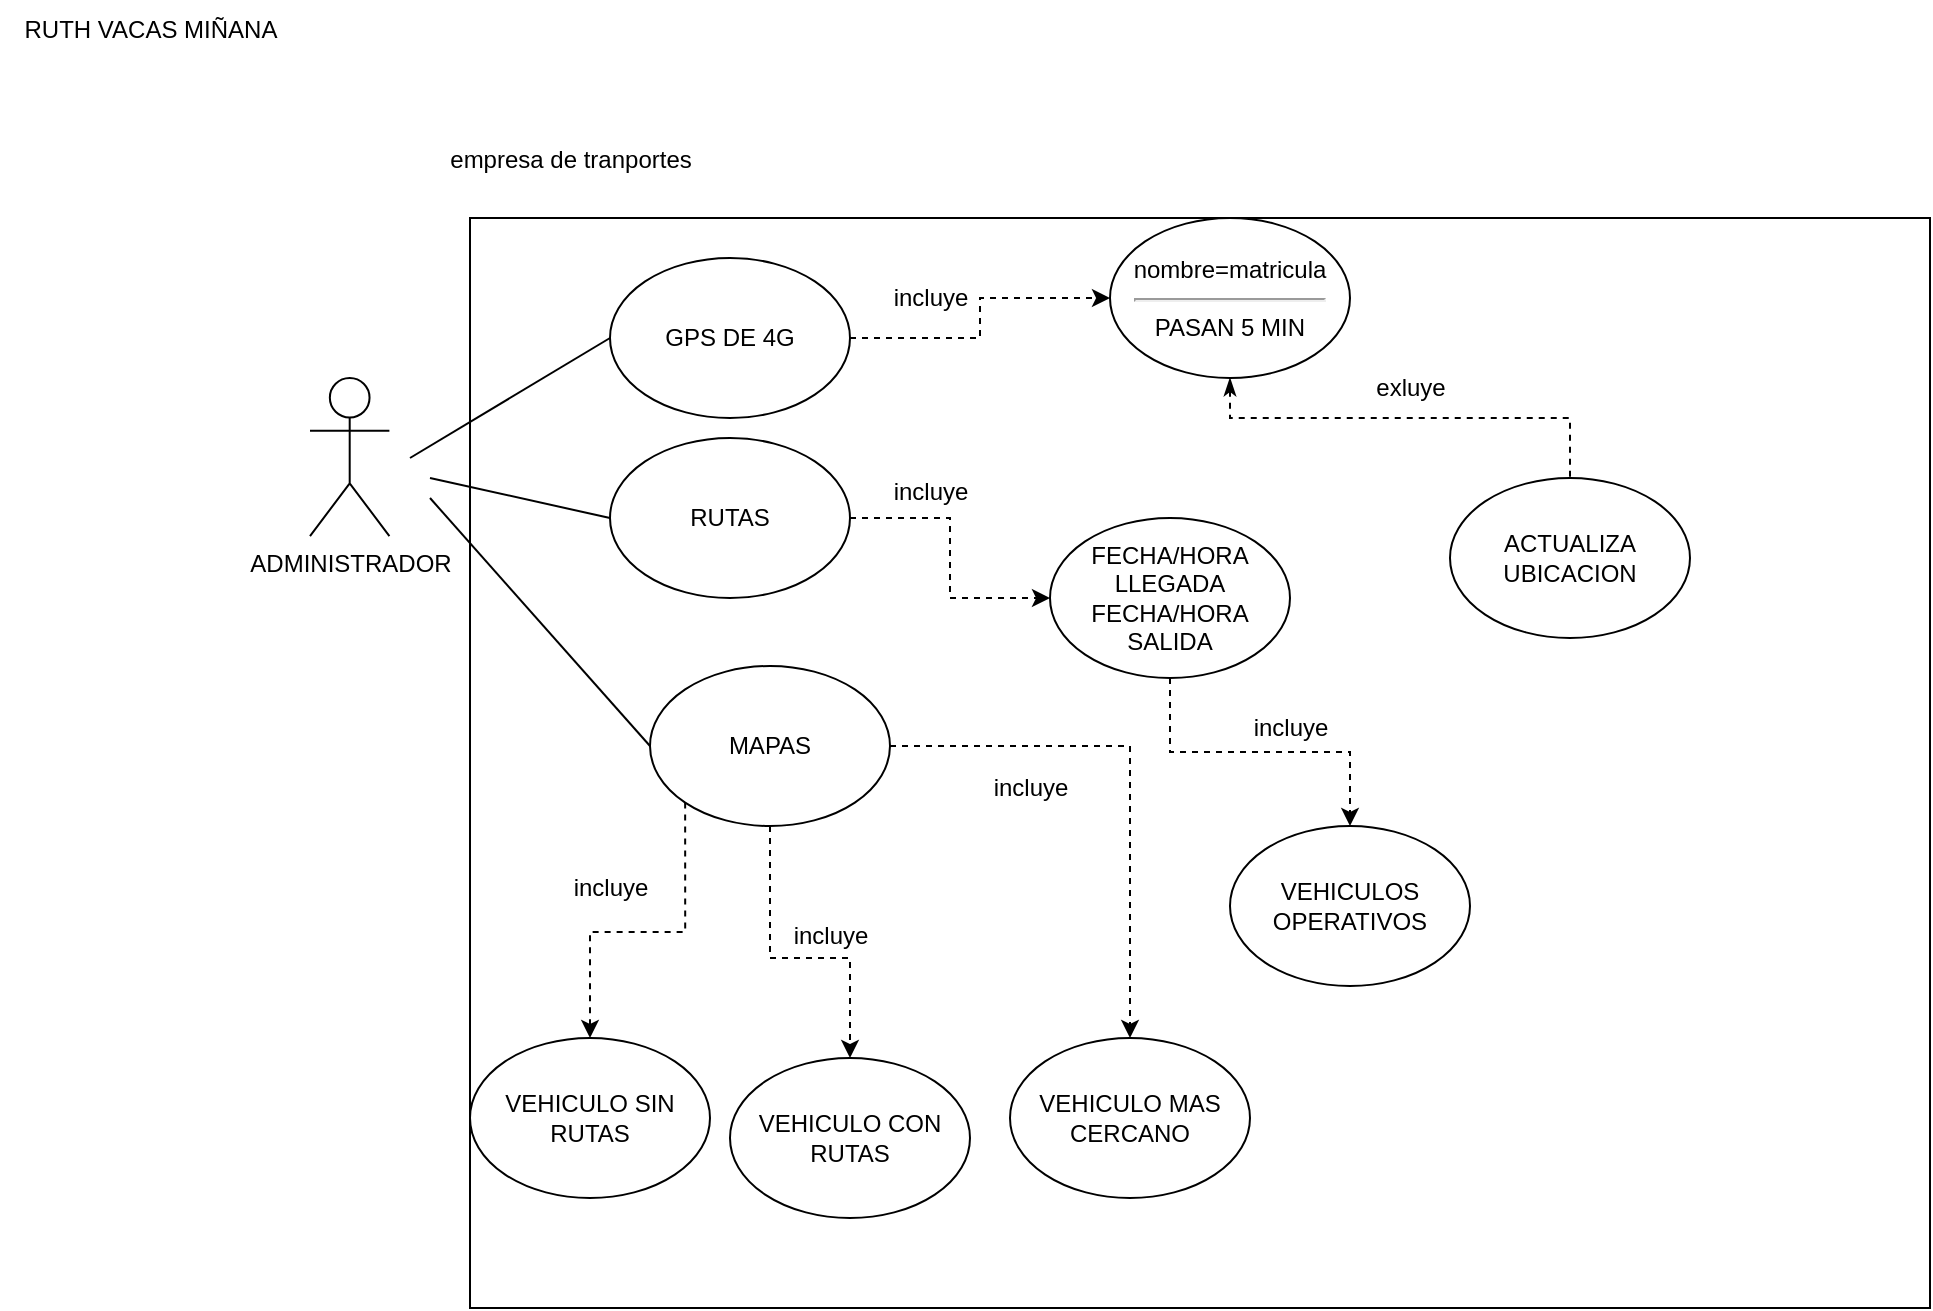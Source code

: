 <mxfile version="20.8.23" type="device"><diagram name="Página-1" id="pO6pXqxsHXvXghHKSvaQ"><mxGraphModel dx="2476" dy="1402" grid="1" gridSize="10" guides="1" tooltips="1" connect="1" arrows="1" fold="1" page="1" pageScale="1" pageWidth="1169" pageHeight="827" math="0" shadow="0"><root><mxCell id="0"/><mxCell id="1" parent="0"/><mxCell id="o2XEHQGaAS1T3LIVcP8N-1" value="RUTH VACAS MIÑANA" style="text;html=1;align=center;verticalAlign=middle;resizable=0;points=[];autosize=1;strokeColor=none;fillColor=none;" vertex="1" parent="1"><mxGeometry x="25" y="35" width="150" height="30" as="geometry"/></mxCell><mxCell id="o2XEHQGaAS1T3LIVcP8N-58" value="" style="group" vertex="1" connectable="0" parent="1"><mxGeometry x="180" y="100" width="810" height="589" as="geometry"/></mxCell><mxCell id="o2XEHQGaAS1T3LIVcP8N-3" value="empresa de tranportes" style="text;html=1;align=center;verticalAlign=middle;resizable=0;points=[];autosize=1;strokeColor=none;fillColor=none;" vertex="1" parent="o2XEHQGaAS1T3LIVcP8N-58"><mxGeometry x="59.997" width="140" height="30" as="geometry"/></mxCell><mxCell id="o2XEHQGaAS1T3LIVcP8N-4" value="" style="rounded=0;whiteSpace=wrap;html=1;fillColor=none;" vertex="1" parent="o2XEHQGaAS1T3LIVcP8N-58"><mxGeometry x="80" y="44" width="730" height="545" as="geometry"/></mxCell><mxCell id="o2XEHQGaAS1T3LIVcP8N-5" value="ADMINISTRADOR" style="shape=umlActor;verticalLabelPosition=bottom;verticalAlign=top;html=1;outlineConnect=0;" vertex="1" parent="o2XEHQGaAS1T3LIVcP8N-58"><mxGeometry y="124.0" width="39.7" height="79.03" as="geometry"/></mxCell><mxCell id="o2XEHQGaAS1T3LIVcP8N-19" value="" style="endArrow=none;html=1;rounded=0;entryX=0;entryY=0.5;entryDx=0;entryDy=0;" edge="1" parent="o2XEHQGaAS1T3LIVcP8N-58" target="o2XEHQGaAS1T3LIVcP8N-29"><mxGeometry width="50" height="50" relative="1" as="geometry"><mxPoint x="50" y="164" as="sourcePoint"/><mxPoint x="130" y="107.27" as="targetPoint"/></mxGeometry></mxCell><mxCell id="o2XEHQGaAS1T3LIVcP8N-20" value="" style="endArrow=none;html=1;rounded=0;entryX=0;entryY=0.5;entryDx=0;entryDy=0;" edge="1" parent="o2XEHQGaAS1T3LIVcP8N-58" target="o2XEHQGaAS1T3LIVcP8N-33"><mxGeometry width="50" height="50" relative="1" as="geometry"><mxPoint x="60" y="174" as="sourcePoint"/><mxPoint x="155" y="172.3" as="targetPoint"/></mxGeometry></mxCell><mxCell id="o2XEHQGaAS1T3LIVcP8N-21" value="" style="endArrow=none;html=1;rounded=0;entryX=0;entryY=0.5;entryDx=0;entryDy=0;" edge="1" parent="o2XEHQGaAS1T3LIVcP8N-58" target="o2XEHQGaAS1T3LIVcP8N-43"><mxGeometry width="50" height="50" relative="1" as="geometry"><mxPoint x="60" y="184" as="sourcePoint"/><mxPoint x="155" y="265.52" as="targetPoint"/></mxGeometry></mxCell><mxCell id="o2XEHQGaAS1T3LIVcP8N-29" value="GPS DE 4G" style="ellipse;whiteSpace=wrap;html=1;" vertex="1" parent="o2XEHQGaAS1T3LIVcP8N-58"><mxGeometry x="150" y="64" width="120" height="80" as="geometry"/></mxCell><mxCell id="o2XEHQGaAS1T3LIVcP8N-31" value="nombre=matricula&lt;br&gt;&lt;hr&gt;PASAN 5 MIN" style="ellipse;whiteSpace=wrap;html=1;" vertex="1" parent="o2XEHQGaAS1T3LIVcP8N-58"><mxGeometry x="400" y="44" width="120" height="80" as="geometry"/></mxCell><mxCell id="o2XEHQGaAS1T3LIVcP8N-30" style="edgeStyle=orthogonalEdgeStyle;rounded=0;orthogonalLoop=1;jettySize=auto;html=1;dashed=1;" edge="1" parent="o2XEHQGaAS1T3LIVcP8N-58" source="o2XEHQGaAS1T3LIVcP8N-29" target="o2XEHQGaAS1T3LIVcP8N-31"><mxGeometry relative="1" as="geometry"><mxPoint x="370" y="124" as="targetPoint"/></mxGeometry></mxCell><mxCell id="o2XEHQGaAS1T3LIVcP8N-32" value="incluye" style="text;html=1;align=center;verticalAlign=middle;resizable=0;points=[];autosize=1;strokeColor=none;fillColor=none;" vertex="1" parent="o2XEHQGaAS1T3LIVcP8N-58"><mxGeometry x="280" y="69" width="60" height="30" as="geometry"/></mxCell><mxCell id="o2XEHQGaAS1T3LIVcP8N-33" value="RUTAS" style="ellipse;whiteSpace=wrap;html=1;" vertex="1" parent="o2XEHQGaAS1T3LIVcP8N-58"><mxGeometry x="150" y="154" width="120" height="80" as="geometry"/></mxCell><mxCell id="o2XEHQGaAS1T3LIVcP8N-35" value="FECHA/HORA LLEGADA&lt;br&gt;FECHA/HORA SALIDA" style="ellipse;whiteSpace=wrap;html=1;" vertex="1" parent="o2XEHQGaAS1T3LIVcP8N-58"><mxGeometry x="370" y="194" width="120" height="80" as="geometry"/></mxCell><mxCell id="o2XEHQGaAS1T3LIVcP8N-34" style="edgeStyle=orthogonalEdgeStyle;rounded=0;orthogonalLoop=1;jettySize=auto;html=1;dashed=1;entryX=0;entryY=0.5;entryDx=0;entryDy=0;" edge="1" parent="o2XEHQGaAS1T3LIVcP8N-58" source="o2XEHQGaAS1T3LIVcP8N-33" target="o2XEHQGaAS1T3LIVcP8N-35"><mxGeometry relative="1" as="geometry"><mxPoint x="380" y="234" as="targetPoint"/></mxGeometry></mxCell><mxCell id="o2XEHQGaAS1T3LIVcP8N-36" value="incluye" style="text;html=1;align=center;verticalAlign=middle;resizable=0;points=[];autosize=1;strokeColor=none;fillColor=none;" vertex="1" parent="o2XEHQGaAS1T3LIVcP8N-58"><mxGeometry x="280" y="166" width="60" height="30" as="geometry"/></mxCell><mxCell id="o2XEHQGaAS1T3LIVcP8N-38" value="VEHICULOS OPERATIVOS" style="ellipse;whiteSpace=wrap;html=1;" vertex="1" parent="o2XEHQGaAS1T3LIVcP8N-58"><mxGeometry x="460" y="348" width="120" height="80" as="geometry"/></mxCell><mxCell id="o2XEHQGaAS1T3LIVcP8N-37" style="edgeStyle=orthogonalEdgeStyle;rounded=0;orthogonalLoop=1;jettySize=auto;html=1;dashed=1;entryX=0.5;entryY=0;entryDx=0;entryDy=0;" edge="1" parent="o2XEHQGaAS1T3LIVcP8N-58" source="o2XEHQGaAS1T3LIVcP8N-35" target="o2XEHQGaAS1T3LIVcP8N-38"><mxGeometry relative="1" as="geometry"><mxPoint x="530" y="324" as="targetPoint"/></mxGeometry></mxCell><mxCell id="o2XEHQGaAS1T3LIVcP8N-39" value="incluye" style="text;html=1;align=center;verticalAlign=middle;resizable=0;points=[];autosize=1;strokeColor=none;fillColor=none;" vertex="1" parent="o2XEHQGaAS1T3LIVcP8N-58"><mxGeometry x="460" y="284" width="60" height="30" as="geometry"/></mxCell><mxCell id="o2XEHQGaAS1T3LIVcP8N-42" value="ACTUALIZA UBICACION" style="ellipse;whiteSpace=wrap;html=1;" vertex="1" parent="o2XEHQGaAS1T3LIVcP8N-58"><mxGeometry x="570" y="174" width="120" height="80" as="geometry"/></mxCell><mxCell id="o2XEHQGaAS1T3LIVcP8N-41" style="edgeStyle=orthogonalEdgeStyle;rounded=0;orthogonalLoop=1;jettySize=auto;html=1;dashed=1;entryX=0.5;entryY=0;entryDx=0;entryDy=0;startArrow=classicThin;startFill=1;endArrow=none;endFill=0;" edge="1" parent="o2XEHQGaAS1T3LIVcP8N-58" source="o2XEHQGaAS1T3LIVcP8N-31" target="o2XEHQGaAS1T3LIVcP8N-42"><mxGeometry relative="1" as="geometry"><mxPoint x="630" y="164" as="targetPoint"/><Array as="points"><mxPoint x="460" y="144"/><mxPoint x="630" y="144"/></Array></mxGeometry></mxCell><mxCell id="o2XEHQGaAS1T3LIVcP8N-43" value="MAPAS" style="ellipse;whiteSpace=wrap;html=1;" vertex="1" parent="o2XEHQGaAS1T3LIVcP8N-58"><mxGeometry x="170" y="268" width="120" height="80" as="geometry"/></mxCell><mxCell id="o2XEHQGaAS1T3LIVcP8N-45" value="VEHICULO MAS CERCANO" style="ellipse;whiteSpace=wrap;html=1;" vertex="1" parent="o2XEHQGaAS1T3LIVcP8N-58"><mxGeometry x="350" y="454" width="120" height="80" as="geometry"/></mxCell><mxCell id="o2XEHQGaAS1T3LIVcP8N-44" style="edgeStyle=orthogonalEdgeStyle;rounded=0;orthogonalLoop=1;jettySize=auto;html=1;dashed=1;startArrow=none;startFill=0;endArrow=classic;endFill=1;entryX=0.5;entryY=0;entryDx=0;entryDy=0;" edge="1" parent="o2XEHQGaAS1T3LIVcP8N-58" source="o2XEHQGaAS1T3LIVcP8N-43" target="o2XEHQGaAS1T3LIVcP8N-45"><mxGeometry relative="1" as="geometry"><mxPoint x="360" y="444" as="targetPoint"/></mxGeometry></mxCell><mxCell id="o2XEHQGaAS1T3LIVcP8N-47" value="VEHICULO CON RUTAS" style="ellipse;whiteSpace=wrap;html=1;" vertex="1" parent="o2XEHQGaAS1T3LIVcP8N-58"><mxGeometry x="210" y="464" width="120" height="80" as="geometry"/></mxCell><mxCell id="o2XEHQGaAS1T3LIVcP8N-46" style="edgeStyle=orthogonalEdgeStyle;rounded=0;orthogonalLoop=1;jettySize=auto;html=1;exitX=0.5;exitY=1;exitDx=0;exitDy=0;dashed=1;startArrow=none;startFill=0;endArrow=classic;endFill=1;entryX=0.5;entryY=0;entryDx=0;entryDy=0;" edge="1" parent="o2XEHQGaAS1T3LIVcP8N-58" source="o2XEHQGaAS1T3LIVcP8N-43" target="o2XEHQGaAS1T3LIVcP8N-47"><mxGeometry relative="1" as="geometry"><mxPoint x="200" y="464" as="targetPoint"/><Array as="points"><mxPoint x="230" y="414"/><mxPoint x="270" y="414"/></Array></mxGeometry></mxCell><mxCell id="o2XEHQGaAS1T3LIVcP8N-49" value="VEHICULO SIN RUTAS" style="ellipse;whiteSpace=wrap;html=1;" vertex="1" parent="o2XEHQGaAS1T3LIVcP8N-58"><mxGeometry x="80" y="454" width="120" height="80" as="geometry"/></mxCell><mxCell id="o2XEHQGaAS1T3LIVcP8N-50" style="edgeStyle=orthogonalEdgeStyle;rounded=0;orthogonalLoop=1;jettySize=auto;html=1;exitX=0;exitY=1;exitDx=0;exitDy=0;entryX=0.5;entryY=0;entryDx=0;entryDy=0;dashed=1;startArrow=none;startFill=0;endArrow=classic;endFill=1;" edge="1" parent="o2XEHQGaAS1T3LIVcP8N-58" source="o2XEHQGaAS1T3LIVcP8N-43" target="o2XEHQGaAS1T3LIVcP8N-49"><mxGeometry relative="1" as="geometry"/></mxCell><mxCell id="o2XEHQGaAS1T3LIVcP8N-51" value="incluye" style="text;html=1;align=center;verticalAlign=middle;resizable=0;points=[];autosize=1;strokeColor=none;fillColor=none;" vertex="1" parent="o2XEHQGaAS1T3LIVcP8N-58"><mxGeometry x="330" y="314" width="60" height="30" as="geometry"/></mxCell><mxCell id="o2XEHQGaAS1T3LIVcP8N-52" value="incluye" style="text;html=1;align=center;verticalAlign=middle;resizable=0;points=[];autosize=1;strokeColor=none;fillColor=none;" vertex="1" parent="o2XEHQGaAS1T3LIVcP8N-58"><mxGeometry x="120" y="364" width="60" height="30" as="geometry"/></mxCell><mxCell id="o2XEHQGaAS1T3LIVcP8N-53" value="incluye" style="text;html=1;align=center;verticalAlign=middle;resizable=0;points=[];autosize=1;strokeColor=none;fillColor=none;" vertex="1" parent="o2XEHQGaAS1T3LIVcP8N-58"><mxGeometry x="230" y="388" width="60" height="30" as="geometry"/></mxCell><mxCell id="o2XEHQGaAS1T3LIVcP8N-54" value="exluye" style="text;html=1;align=center;verticalAlign=middle;resizable=0;points=[];autosize=1;strokeColor=none;fillColor=none;" vertex="1" parent="o2XEHQGaAS1T3LIVcP8N-58"><mxGeometry x="520" y="114" width="60" height="30" as="geometry"/></mxCell></root></mxGraphModel></diagram></mxfile>